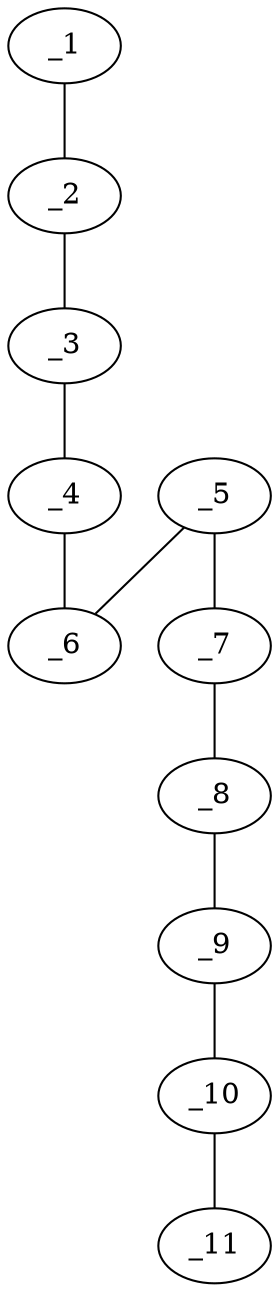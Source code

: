 graph molid650639 {
	_1	 [charge=0,
		chem=5,
		symbol="S  ",
		x=2,
		y="0.25"];
	_2	 [charge=0,
		chem=1,
		symbol="C  ",
		x="2.866",
		y="-0.25"];
	_1 -- _2	 [valence=1];
	_3	 [charge=0,
		chem=1,
		symbol="C  ",
		x="3.7321",
		y="0.25"];
	_2 -- _3	 [valence=1];
	_4	 [charge=0,
		chem=5,
		symbol="S  ",
		x="4.5981",
		y="-0.25"];
	_3 -- _4	 [valence=1];
	_6	 [charge=0,
		chem=1,
		symbol="C  ",
		x="5.4641",
		y="0.25"];
	_4 -- _6	 [valence=1];
	_5	 [charge=0,
		chem=1,
		symbol="C  ",
		x="6.3301",
		y="-0.25"];
	_5 -- _6	 [valence=1];
	_7	 [charge=0,
		chem=1,
		symbol="C  ",
		x="7.1962",
		y="0.25"];
	_5 -- _7	 [valence=1];
	_8	 [charge=0,
		chem=5,
		symbol="S  ",
		x="8.0622",
		y="-0.25"];
	_7 -- _8	 [valence=1];
	_9	 [charge=0,
		chem=1,
		symbol="C  ",
		x="8.9282",
		y="0.25"];
	_8 -- _9	 [valence=1];
	_10	 [charge=0,
		chem=1,
		symbol="C  ",
		x="9.7942",
		y="-0.25"];
	_9 -- _10	 [valence=1];
	_11	 [charge=0,
		chem=5,
		symbol="S  ",
		x="10.6603",
		y="0.25"];
	_10 -- _11	 [valence=1];
}
